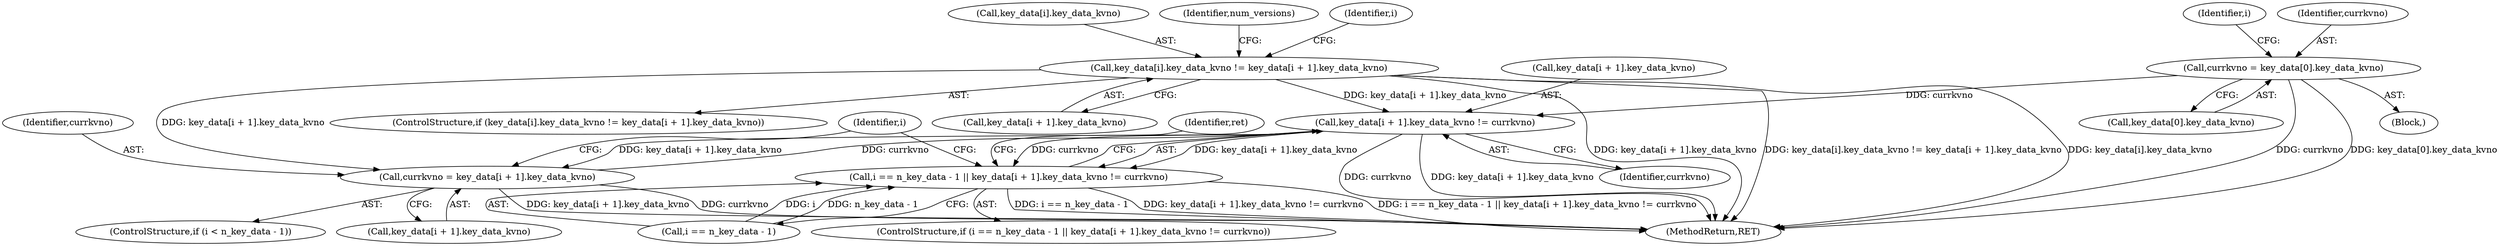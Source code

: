 digraph "0_krb5_04038bf3633c4b909b5ded3072dc88c8c419bf16@array" {
"1000287" [label="(Call,key_data[i + 1].key_data_kvno != currkvno)"];
"1000219" [label="(Call,key_data[i].key_data_kvno != key_data[i + 1].key_data_kvno)"];
"1000266" [label="(Call,currkvno = key_data[0].key_data_kvno)"];
"1000365" [label="(Call,currkvno = key_data[i + 1].key_data_kvno)"];
"1000287" [label="(Call,key_data[i + 1].key_data_kvno != currkvno)"];
"1000281" [label="(Call,i == n_key_data - 1 || key_data[i + 1].key_data_kvno != currkvno)"];
"1000281" [label="(Call,i == n_key_data - 1 || key_data[i + 1].key_data_kvno != currkvno)"];
"1000282" [label="(Call,i == n_key_data - 1)"];
"1000266" [label="(Call,currkvno = key_data[0].key_data_kvno)"];
"1000262" [label="(Block,)"];
"1000359" [label="(ControlStructure,if (i < n_key_data - 1))"];
"1000367" [label="(Call,key_data[i + 1].key_data_kvno)"];
"1000219" [label="(Call,key_data[i].key_data_kvno != key_data[i + 1].key_data_kvno)"];
"1000218" [label="(ControlStructure,if (key_data[i].key_data_kvno != key_data[i + 1].key_data_kvno))"];
"1000295" [label="(Identifier,currkvno)"];
"1000274" [label="(Identifier,i)"];
"1000418" [label="(MethodReturn,RET)"];
"1000299" [label="(Identifier,ret)"];
"1000225" [label="(Call,key_data[i + 1].key_data_kvno)"];
"1000217" [label="(Identifier,i)"];
"1000287" [label="(Call,key_data[i + 1].key_data_kvno != currkvno)"];
"1000267" [label="(Identifier,currkvno)"];
"1000366" [label="(Identifier,currkvno)"];
"1000365" [label="(Call,currkvno = key_data[i + 1].key_data_kvno)"];
"1000288" [label="(Call,key_data[i + 1].key_data_kvno)"];
"1000268" [label="(Call,key_data[0].key_data_kvno)"];
"1000280" [label="(ControlStructure,if (i == n_key_data - 1 || key_data[i + 1].key_data_kvno != currkvno))"];
"1000220" [label="(Call,key_data[i].key_data_kvno)"];
"1000233" [label="(Identifier,num_versions)"];
"1000277" [label="(Identifier,i)"];
"1000287" -> "1000281"  [label="AST: "];
"1000287" -> "1000295"  [label="CFG: "];
"1000288" -> "1000287"  [label="AST: "];
"1000295" -> "1000287"  [label="AST: "];
"1000281" -> "1000287"  [label="CFG: "];
"1000287" -> "1000418"  [label="DDG: currkvno"];
"1000287" -> "1000418"  [label="DDG: key_data[i + 1].key_data_kvno"];
"1000287" -> "1000281"  [label="DDG: key_data[i + 1].key_data_kvno"];
"1000287" -> "1000281"  [label="DDG: currkvno"];
"1000219" -> "1000287"  [label="DDG: key_data[i + 1].key_data_kvno"];
"1000266" -> "1000287"  [label="DDG: currkvno"];
"1000365" -> "1000287"  [label="DDG: currkvno"];
"1000287" -> "1000365"  [label="DDG: key_data[i + 1].key_data_kvno"];
"1000219" -> "1000218"  [label="AST: "];
"1000219" -> "1000225"  [label="CFG: "];
"1000220" -> "1000219"  [label="AST: "];
"1000225" -> "1000219"  [label="AST: "];
"1000233" -> "1000219"  [label="CFG: "];
"1000217" -> "1000219"  [label="CFG: "];
"1000219" -> "1000418"  [label="DDG: key_data[i + 1].key_data_kvno"];
"1000219" -> "1000418"  [label="DDG: key_data[i].key_data_kvno != key_data[i + 1].key_data_kvno"];
"1000219" -> "1000418"  [label="DDG: key_data[i].key_data_kvno"];
"1000219" -> "1000365"  [label="DDG: key_data[i + 1].key_data_kvno"];
"1000266" -> "1000262"  [label="AST: "];
"1000266" -> "1000268"  [label="CFG: "];
"1000267" -> "1000266"  [label="AST: "];
"1000268" -> "1000266"  [label="AST: "];
"1000274" -> "1000266"  [label="CFG: "];
"1000266" -> "1000418"  [label="DDG: currkvno"];
"1000266" -> "1000418"  [label="DDG: key_data[0].key_data_kvno"];
"1000365" -> "1000359"  [label="AST: "];
"1000365" -> "1000367"  [label="CFG: "];
"1000366" -> "1000365"  [label="AST: "];
"1000367" -> "1000365"  [label="AST: "];
"1000277" -> "1000365"  [label="CFG: "];
"1000365" -> "1000418"  [label="DDG: key_data[i + 1].key_data_kvno"];
"1000365" -> "1000418"  [label="DDG: currkvno"];
"1000281" -> "1000280"  [label="AST: "];
"1000281" -> "1000282"  [label="CFG: "];
"1000282" -> "1000281"  [label="AST: "];
"1000299" -> "1000281"  [label="CFG: "];
"1000277" -> "1000281"  [label="CFG: "];
"1000281" -> "1000418"  [label="DDG: i == n_key_data - 1"];
"1000281" -> "1000418"  [label="DDG: key_data[i + 1].key_data_kvno != currkvno"];
"1000281" -> "1000418"  [label="DDG: i == n_key_data - 1 || key_data[i + 1].key_data_kvno != currkvno"];
"1000282" -> "1000281"  [label="DDG: i"];
"1000282" -> "1000281"  [label="DDG: n_key_data - 1"];
}
